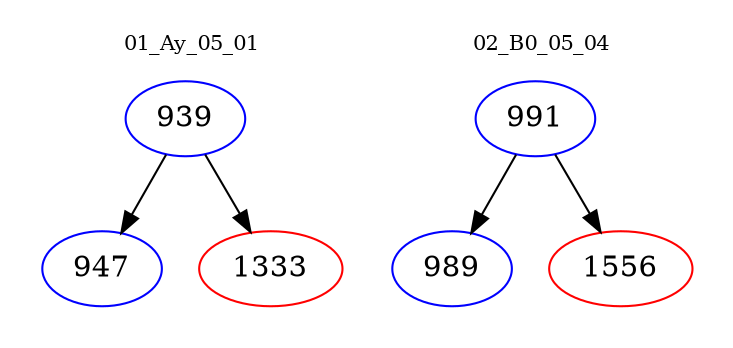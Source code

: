 digraph{
subgraph cluster_0 {
color = white
label = "01_Ay_05_01";
fontsize=10;
T0_939 [label="939", color="blue"]
T0_939 -> T0_947 [color="black"]
T0_947 [label="947", color="blue"]
T0_939 -> T0_1333 [color="black"]
T0_1333 [label="1333", color="red"]
}
subgraph cluster_1 {
color = white
label = "02_B0_05_04";
fontsize=10;
T1_991 [label="991", color="blue"]
T1_991 -> T1_989 [color="black"]
T1_989 [label="989", color="blue"]
T1_991 -> T1_1556 [color="black"]
T1_1556 [label="1556", color="red"]
}
}
